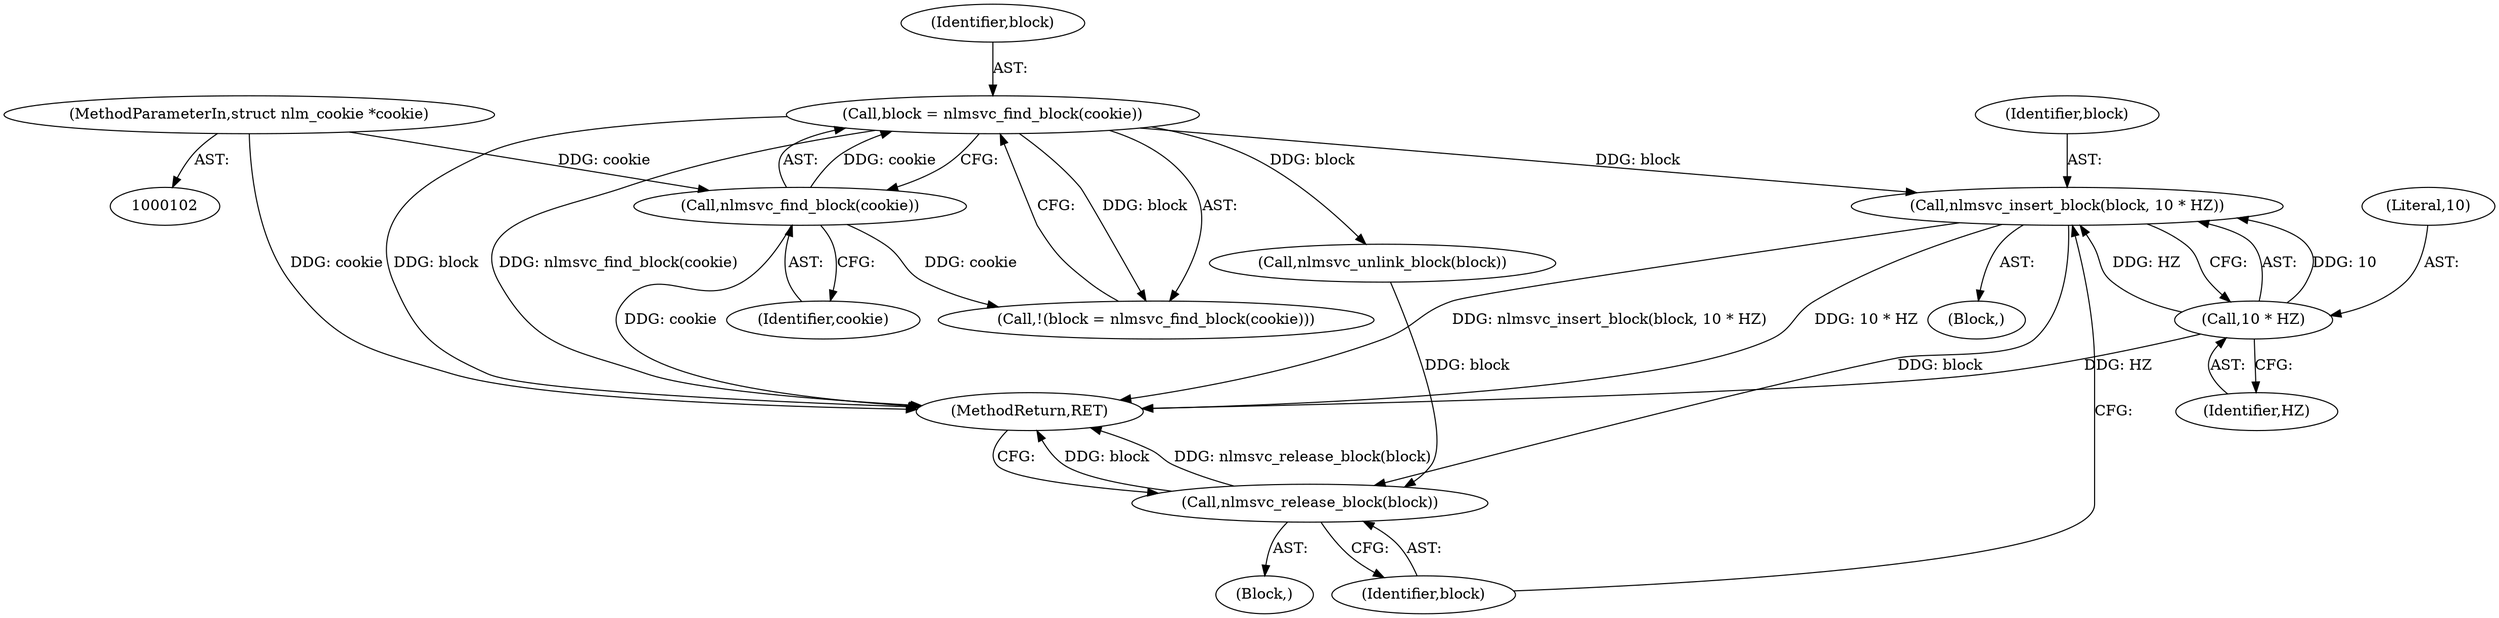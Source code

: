 digraph "0_linux_c70422f760c120480fee4de6c38804c72aa26bc1_1@pointer" {
"1000128" [label="(Call,nlmsvc_insert_block(block, 10 * HZ))"];
"1000118" [label="(Call,block = nlmsvc_find_block(cookie))"];
"1000120" [label="(Call,nlmsvc_find_block(cookie))"];
"1000103" [label="(MethodParameterIn,struct nlm_cookie *cookie)"];
"1000130" [label="(Call,10 * HZ)"];
"1000137" [label="(Call,nlmsvc_release_block(block))"];
"1000129" [label="(Identifier,block)"];
"1000139" [label="(MethodReturn,RET)"];
"1000117" [label="(Call,!(block = nlmsvc_find_block(cookie)))"];
"1000132" [label="(Identifier,HZ)"];
"1000131" [label="(Literal,10)"];
"1000127" [label="(Block,)"];
"1000128" [label="(Call,nlmsvc_insert_block(block, 10 * HZ))"];
"1000105" [label="(Block,)"];
"1000120" [label="(Call,nlmsvc_find_block(cookie))"];
"1000137" [label="(Call,nlmsvc_release_block(block))"];
"1000103" [label="(MethodParameterIn,struct nlm_cookie *cookie)"];
"1000119" [label="(Identifier,block)"];
"1000118" [label="(Call,block = nlmsvc_find_block(cookie))"];
"1000121" [label="(Identifier,cookie)"];
"1000138" [label="(Identifier,block)"];
"1000135" [label="(Call,nlmsvc_unlink_block(block))"];
"1000130" [label="(Call,10 * HZ)"];
"1000128" -> "1000127"  [label="AST: "];
"1000128" -> "1000130"  [label="CFG: "];
"1000129" -> "1000128"  [label="AST: "];
"1000130" -> "1000128"  [label="AST: "];
"1000138" -> "1000128"  [label="CFG: "];
"1000128" -> "1000139"  [label="DDG: 10 * HZ"];
"1000128" -> "1000139"  [label="DDG: nlmsvc_insert_block(block, 10 * HZ)"];
"1000118" -> "1000128"  [label="DDG: block"];
"1000130" -> "1000128"  [label="DDG: 10"];
"1000130" -> "1000128"  [label="DDG: HZ"];
"1000128" -> "1000137"  [label="DDG: block"];
"1000118" -> "1000117"  [label="AST: "];
"1000118" -> "1000120"  [label="CFG: "];
"1000119" -> "1000118"  [label="AST: "];
"1000120" -> "1000118"  [label="AST: "];
"1000117" -> "1000118"  [label="CFG: "];
"1000118" -> "1000139"  [label="DDG: block"];
"1000118" -> "1000139"  [label="DDG: nlmsvc_find_block(cookie)"];
"1000118" -> "1000117"  [label="DDG: block"];
"1000120" -> "1000118"  [label="DDG: cookie"];
"1000118" -> "1000135"  [label="DDG: block"];
"1000120" -> "1000121"  [label="CFG: "];
"1000121" -> "1000120"  [label="AST: "];
"1000120" -> "1000139"  [label="DDG: cookie"];
"1000120" -> "1000117"  [label="DDG: cookie"];
"1000103" -> "1000120"  [label="DDG: cookie"];
"1000103" -> "1000102"  [label="AST: "];
"1000103" -> "1000139"  [label="DDG: cookie"];
"1000130" -> "1000132"  [label="CFG: "];
"1000131" -> "1000130"  [label="AST: "];
"1000132" -> "1000130"  [label="AST: "];
"1000130" -> "1000139"  [label="DDG: HZ"];
"1000137" -> "1000105"  [label="AST: "];
"1000137" -> "1000138"  [label="CFG: "];
"1000138" -> "1000137"  [label="AST: "];
"1000139" -> "1000137"  [label="CFG: "];
"1000137" -> "1000139"  [label="DDG: block"];
"1000137" -> "1000139"  [label="DDG: nlmsvc_release_block(block)"];
"1000135" -> "1000137"  [label="DDG: block"];
}
